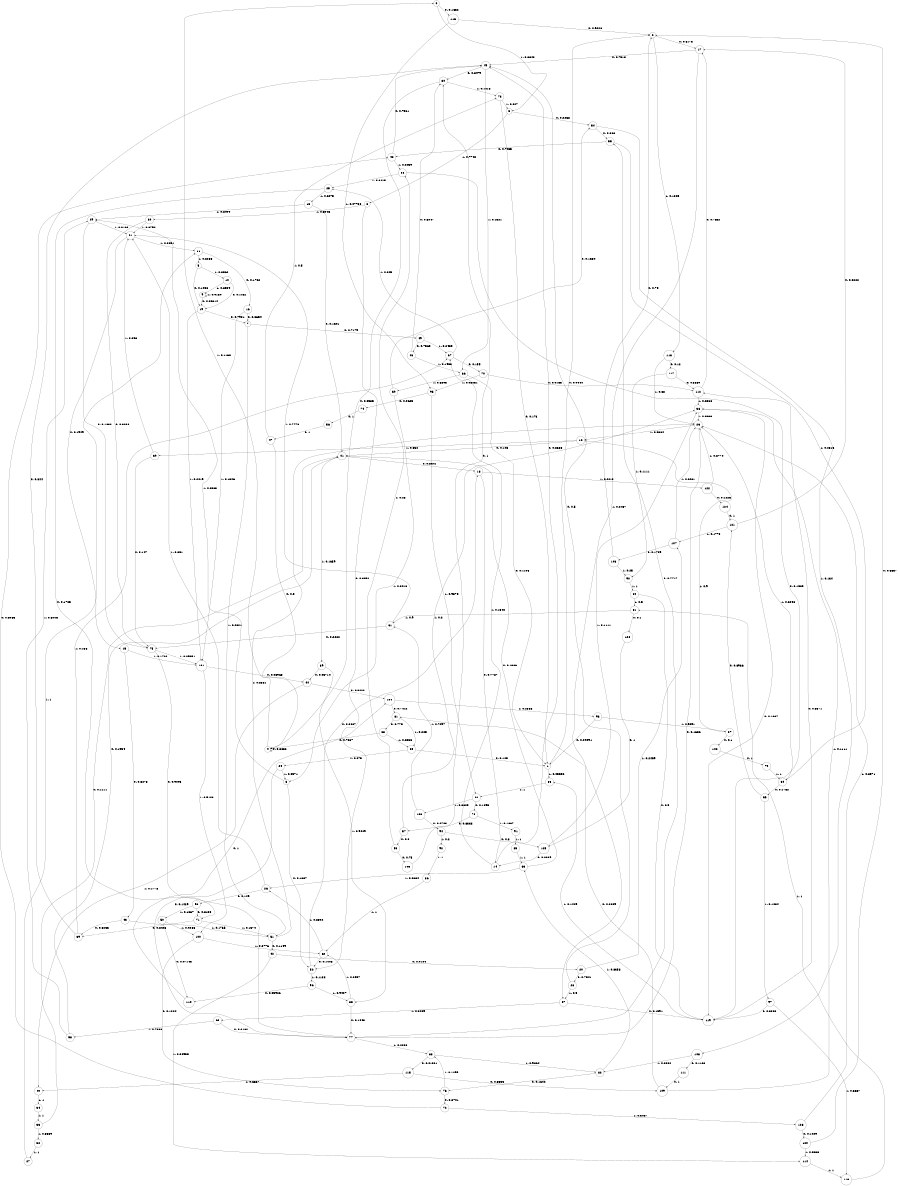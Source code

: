 digraph "ch2faceL10" {
size = "6,8.5";
ratio = "fill";
node [shape = circle];
node [fontsize = 24];
edge [fontsize = 24];
0 -> 116 [label = "0: 0.1652   "];
0 -> 3 [label = "1: 0.8348   "];
1 -> 2 [label = "0: 0.9444   "];
1 -> 35 [label = "1: 0.05556  "];
2 -> 17 [label = "0: 0.8175   "];
2 -> 118 [label = "1: 0.1825   "];
3 -> 54 [label = "0: 0.2258   "];
3 -> 8 [label = "1: 0.7742   "];
4 -> 4 [label = "0: 0.8832   "];
4 -> 0 [label = "1: 0.1168   "];
5 -> 19 [label = "0: 0.1438   "];
5 -> 10 [label = "1: 0.8562   "];
6 -> 52 [label = "0: 0.1637   "];
6 -> 29 [label = "1: 0.8363   "];
7 -> 49 [label = "0: 0.7179   "];
7 -> 51 [label = "1: 0.2821   "];
8 -> 52 [label = "0: 0.3052   "];
8 -> 30 [label = "1: 0.6948   "];
9 -> 19 [label = "0: 0.08314  "];
9 -> 9 [label = "1: 0.9169   "];
10 -> 19 [label = "0: 0.1461   "];
10 -> 9 [label = "1: 0.8539   "];
11 -> 16 [label = "0: 0.1762   "];
11 -> 5 [label = "1: 0.8238   "];
12 -> 41 [label = "0: 0.148    "];
12 -> 39 [label = "1: 0.852    "];
13 -> 41 [label = "0: 0.1501   "];
13 -> 29 [label = "1: 0.8499   "];
14 -> 45 [label = "0: 0.8658   "];
14 -> 67 [label = "1: 0.1342   "];
15 -> 43 [label = "0: 0.8278   "];
15 -> 101 [label = "1: 0.1722   "];
16 -> 7 [label = "0: 0.8654   "];
16 -> 101 [label = "1: 0.1346   "];
17 -> 45 [label = "0: 0.7513   "];
17 -> 37 [label = "1: 0.2487   "];
18 -> 14 [label = "0: 0.7787   "];
18 -> 122 [label = "1: 0.2213   "];
19 -> 7 [label = "0: 0.7981   "];
19 -> 101 [label = "1: 0.2019   "];
20 -> 28 [label = "0: 0.7541   "];
20 -> 107 [label = "1: 0.2459   "];
21 -> 15 [label = "0: 0.1949   "];
21 -> 11 [label = "1: 0.8051   "];
22 -> 78 [label = "0: 0.1395   "];
22 -> 106 [label = "1: 0.8605   "];
23 -> 77 [label = "0: 0.1636   "];
23 -> 12 [label = "1: 0.8364   "];
24 -> 77 [label = "0: 0.1429   "];
24 -> 6 [label = "1: 0.8571   "];
25 -> 77 [label = "0: 0.1725   "];
25 -> 13 [label = "1: 0.8275   "];
26 -> 98 [label = "0: 0.149    "];
26 -> 21 [label = "1: 0.851    "];
27 -> 11 [label = "1: 1        "];
28 -> 45 [label = "0: 0.5      "];
28 -> 37 [label = "1: 0.5      "];
29 -> 75 [label = "0: 0.1832   "];
29 -> 21 [label = "1: 0.8168   "];
30 -> 75 [label = "0: 0.3208   "];
30 -> 21 [label = "1: 0.6792   "];
31 -> 126 [label = "0: 0.1      "];
31 -> 61 [label = "1: 0.9      "];
32 -> 27 [label = "1: 1        "];
33 -> 41 [label = "0: 0.1111   "];
33 -> 32 [label = "1: 0.8889   "];
34 -> 33 [label = "1: 1        "];
35 -> 22 [label = "1: 1        "];
36 -> 119 [label = "0: 0.1667   "];
36 -> 23 [label = "1: 0.8333   "];
37 -> 119 [label = "0: 0.1591   "];
37 -> 60 [label = "1: 0.8409   "];
38 -> 119 [label = "0: 0.1585   "];
38 -> 25 [label = "1: 0.8415   "];
39 -> 75 [label = "0: 0.147    "];
39 -> 21 [label = "1: 0.853    "];
40 -> 34 [label = "1: 1        "];
41 -> 18 [label = "0: 0.8341   "];
41 -> 89 [label = "1: 0.1659   "];
42 -> 20 [label = "0: 0.9104   "];
42 -> 114 [label = "1: 0.08955  "];
43 -> 69 [label = "0: 0.8235   "];
43 -> 51 [label = "1: 0.1765   "];
44 -> 104 [label = "0: 0.8222   "];
44 -> 40 [label = "1: 0.1778   "];
45 -> 80 [label = "0: 0.8479   "];
45 -> 66 [label = "1: 0.1521   "];
46 -> 80 [label = "0: 0.8047   "];
46 -> 66 [label = "1: 0.1953   "];
47 -> 4 [label = "0: 0.5      "];
47 -> 73 [label = "1: 0.5      "];
48 -> 45 [label = "0: 0.7561   "];
48 -> 38 [label = "1: 0.2439   "];
49 -> 46 [label = "0: 0.7565   "];
49 -> 67 [label = "1: 0.2435   "];
50 -> 110 [label = "0: 0.07143  "];
50 -> 100 [label = "1: 0.9286   "];
51 -> 42 [label = "0: 0.1149   "];
51 -> 23 [label = "1: 0.8851   "];
52 -> 18 [label = "0: 0.8867   "];
52 -> 96 [label = "1: 0.1133   "];
53 -> 105 [label = "0: 0.75     "];
53 -> 38 [label = "1: 0.25     "];
54 -> 55 [label = "0: 0.866    "];
54 -> 108 [label = "1: 0.134    "];
55 -> 48 [label = "0: 0.7485   "];
55 -> 64 [label = "1: 0.2515   "];
56 -> 47 [label = "0: 1        "];
57 -> 53 [label = "0: 0.8      "];
57 -> 36 [label = "1: 0.2      "];
58 -> 41 [label = "0: 0.1954   "];
58 -> 29 [label = "1: 0.8046   "];
59 -> 54 [label = "0: 0.1584   "];
59 -> 6 [label = "1: 0.8416   "];
60 -> 77 [label = "0: 0.2162   "];
60 -> 58 [label = "1: 0.7838   "];
61 -> 75 [label = "0: 0.2222   "];
61 -> 21 [label = "1: 0.7778   "];
62 -> 52 [label = "0: 0.1408   "];
62 -> 26 [label = "1: 0.8592   "];
63 -> 41 [label = "0: 0.1366   "];
63 -> 26 [label = "1: 0.8634   "];
64 -> 99 [label = "0: 0.1752   "];
64 -> 23 [label = "1: 0.8248   "];
65 -> 1 [label = "0: 0.125    "];
65 -> 24 [label = "1: 0.875    "];
66 -> 1 [label = "0: 0.1105   "];
66 -> 59 [label = "1: 0.8895   "];
67 -> 70 [label = "0: 0.155    "];
67 -> 25 [label = "1: 0.845    "];
68 -> 4 [label = "0: 0.7667   "];
68 -> 65 [label = "1: 0.2333   "];
69 -> 45 [label = "0: 0.844    "];
69 -> 67 [label = "1: 0.156    "];
70 -> 112 [label = "0: 0.9155   "];
70 -> 95 [label = "1: 0.08451  "];
71 -> 69 [label = "0: 0.8426   "];
71 -> 51 [label = "1: 0.1574   "];
72 -> 48 [label = "0: 0.6963   "];
72 -> 123 [label = "1: 0.3037   "];
73 -> 1 [label = "0: 0.173    "];
73 -> 3 [label = "1: 0.827    "];
74 -> 56 [label = "0: 1        "];
75 -> 71 [label = "0: 0.9095   "];
75 -> 101 [label = "1: 0.09051  "];
76 -> 72 [label = "0: 0.8701   "];
76 -> 88 [label = "1: 0.1299   "];
77 -> 55 [label = "0: 0.7717   "];
77 -> 88 [label = "1: 0.2283   "];
78 -> 57 [label = "0: 0.8333   "];
78 -> 91 [label = "1: 0.1667   "];
79 -> 64 [label = "1: 1        "];
80 -> 4 [label = "0: 0.8585   "];
80 -> 73 [label = "1: 0.1415   "];
81 -> 68 [label = "0: 0.775    "];
81 -> 65 [label = "1: 0.225    "];
82 -> 76 [label = "0: 0.1642   "];
82 -> 63 [label = "1: 0.8358   "];
83 -> 77 [label = "0: 0.1443   "];
83 -> 62 [label = "1: 0.8557   "];
84 -> 119 [label = "0: 0.5      "];
84 -> 31 [label = "1: 0.5      "];
85 -> 63 [label = "1: 1        "];
86 -> 62 [label = "1: 1        "];
87 -> 102 [label = "0: 0.1      "];
87 -> 12 [label = "1: 0.9      "];
88 -> 115 [label = "0: 0.01361  "];
88 -> 82 [label = "1: 0.9864   "];
89 -> 44 [label = "0: 0.05714  "];
89 -> 83 [label = "1: 0.9429   "];
90 -> 84 [label = "1: 1        "];
91 -> 85 [label = "1: 1        "];
92 -> 86 [label = "1: 1        "];
93 -> 1 [label = "0: 0.09091  "];
93 -> 87 [label = "1: 0.9091   "];
94 -> 125 [label = "0: 0.8      "];
94 -> 92 [label = "1: 0.2      "];
95 -> 74 [label = "0: 0.0625   "];
95 -> 22 [label = "1: 0.9375   "];
96 -> 110 [label = "0: 0.05926  "];
96 -> 83 [label = "1: 0.9407   "];
97 -> 119 [label = "0: 0.3333   "];
97 -> 113 [label = "1: 0.6667   "];
98 -> 71 [label = "0: 0.8133   "];
98 -> 50 [label = "1: 0.1867   "];
99 -> 121 [label = "0: 0.8966   "];
99 -> 97 [label = "1: 0.1034   "];
100 -> 76 [label = "0: 0.1224   "];
100 -> 62 [label = "1: 0.8776   "];
101 -> 44 [label = "0: 0.08968  "];
101 -> 100 [label = "1: 0.9103   "];
102 -> 79 [label = "0: 1        "];
103 -> 2 [label = "0: 0.75     "];
103 -> 90 [label = "1: 0.25     "];
104 -> 81 [label = "0: 0.7412   "];
104 -> 93 [label = "1: 0.2588   "];
105 -> 80 [label = "0: 1        "];
106 -> 94 [label = "0: 0.2703   "];
106 -> 61 [label = "1: 0.7297   "];
107 -> 103 [label = "0: 0.1739   "];
107 -> 23 [label = "1: 0.8261   "];
108 -> 111 [label = "0: 0.1168   "];
108 -> 82 [label = "1: 0.8832   "];
109 -> 81 [label = "0: 0.8889   "];
109 -> 36 [label = "1: 0.1111   "];
110 -> 104 [label = "0: 1        "];
111 -> 109 [label = "0: 1        "];
112 -> 17 [label = "0: 0.7632   "];
112 -> 36 [label = "1: 0.2368   "];
113 -> 31 [label = "1: 1        "];
114 -> 113 [label = "1: 1        "];
115 -> 109 [label = "0: 0.3333   "];
115 -> 40 [label = "1: 0.6667   "];
116 -> 2 [label = "0: 0.9226   "];
116 -> 95 [label = "1: 0.07738  "];
117 -> 112 [label = "0: 0.8889   "];
117 -> 90 [label = "1: 0.1111   "];
118 -> 117 [label = "0: 0.12     "];
118 -> 23 [label = "1: 0.88     "];
119 -> 112 [label = "0: 0.8571   "];
119 -> 35 [label = "1: 0.1429   "];
120 -> 2 [label = "0: 0.6667   "];
120 -> 114 [label = "1: 0.3333   "];
121 -> 17 [label = "0: 0.8222   "];
121 -> 107 [label = "1: 0.1778   "];
122 -> 124 [label = "0: 0.1226   "];
122 -> 23 [label = "1: 0.8774   "];
123 -> 120 [label = "0: 0.1429   "];
123 -> 23 [label = "1: 0.8571   "];
124 -> 121 [label = "0: 1        "];
125 -> 14 [label = "0: 0.8889   "];
125 -> 36 [label = "1: 0.1111   "];
126 -> 125 [label = "0: 1        "];
}
